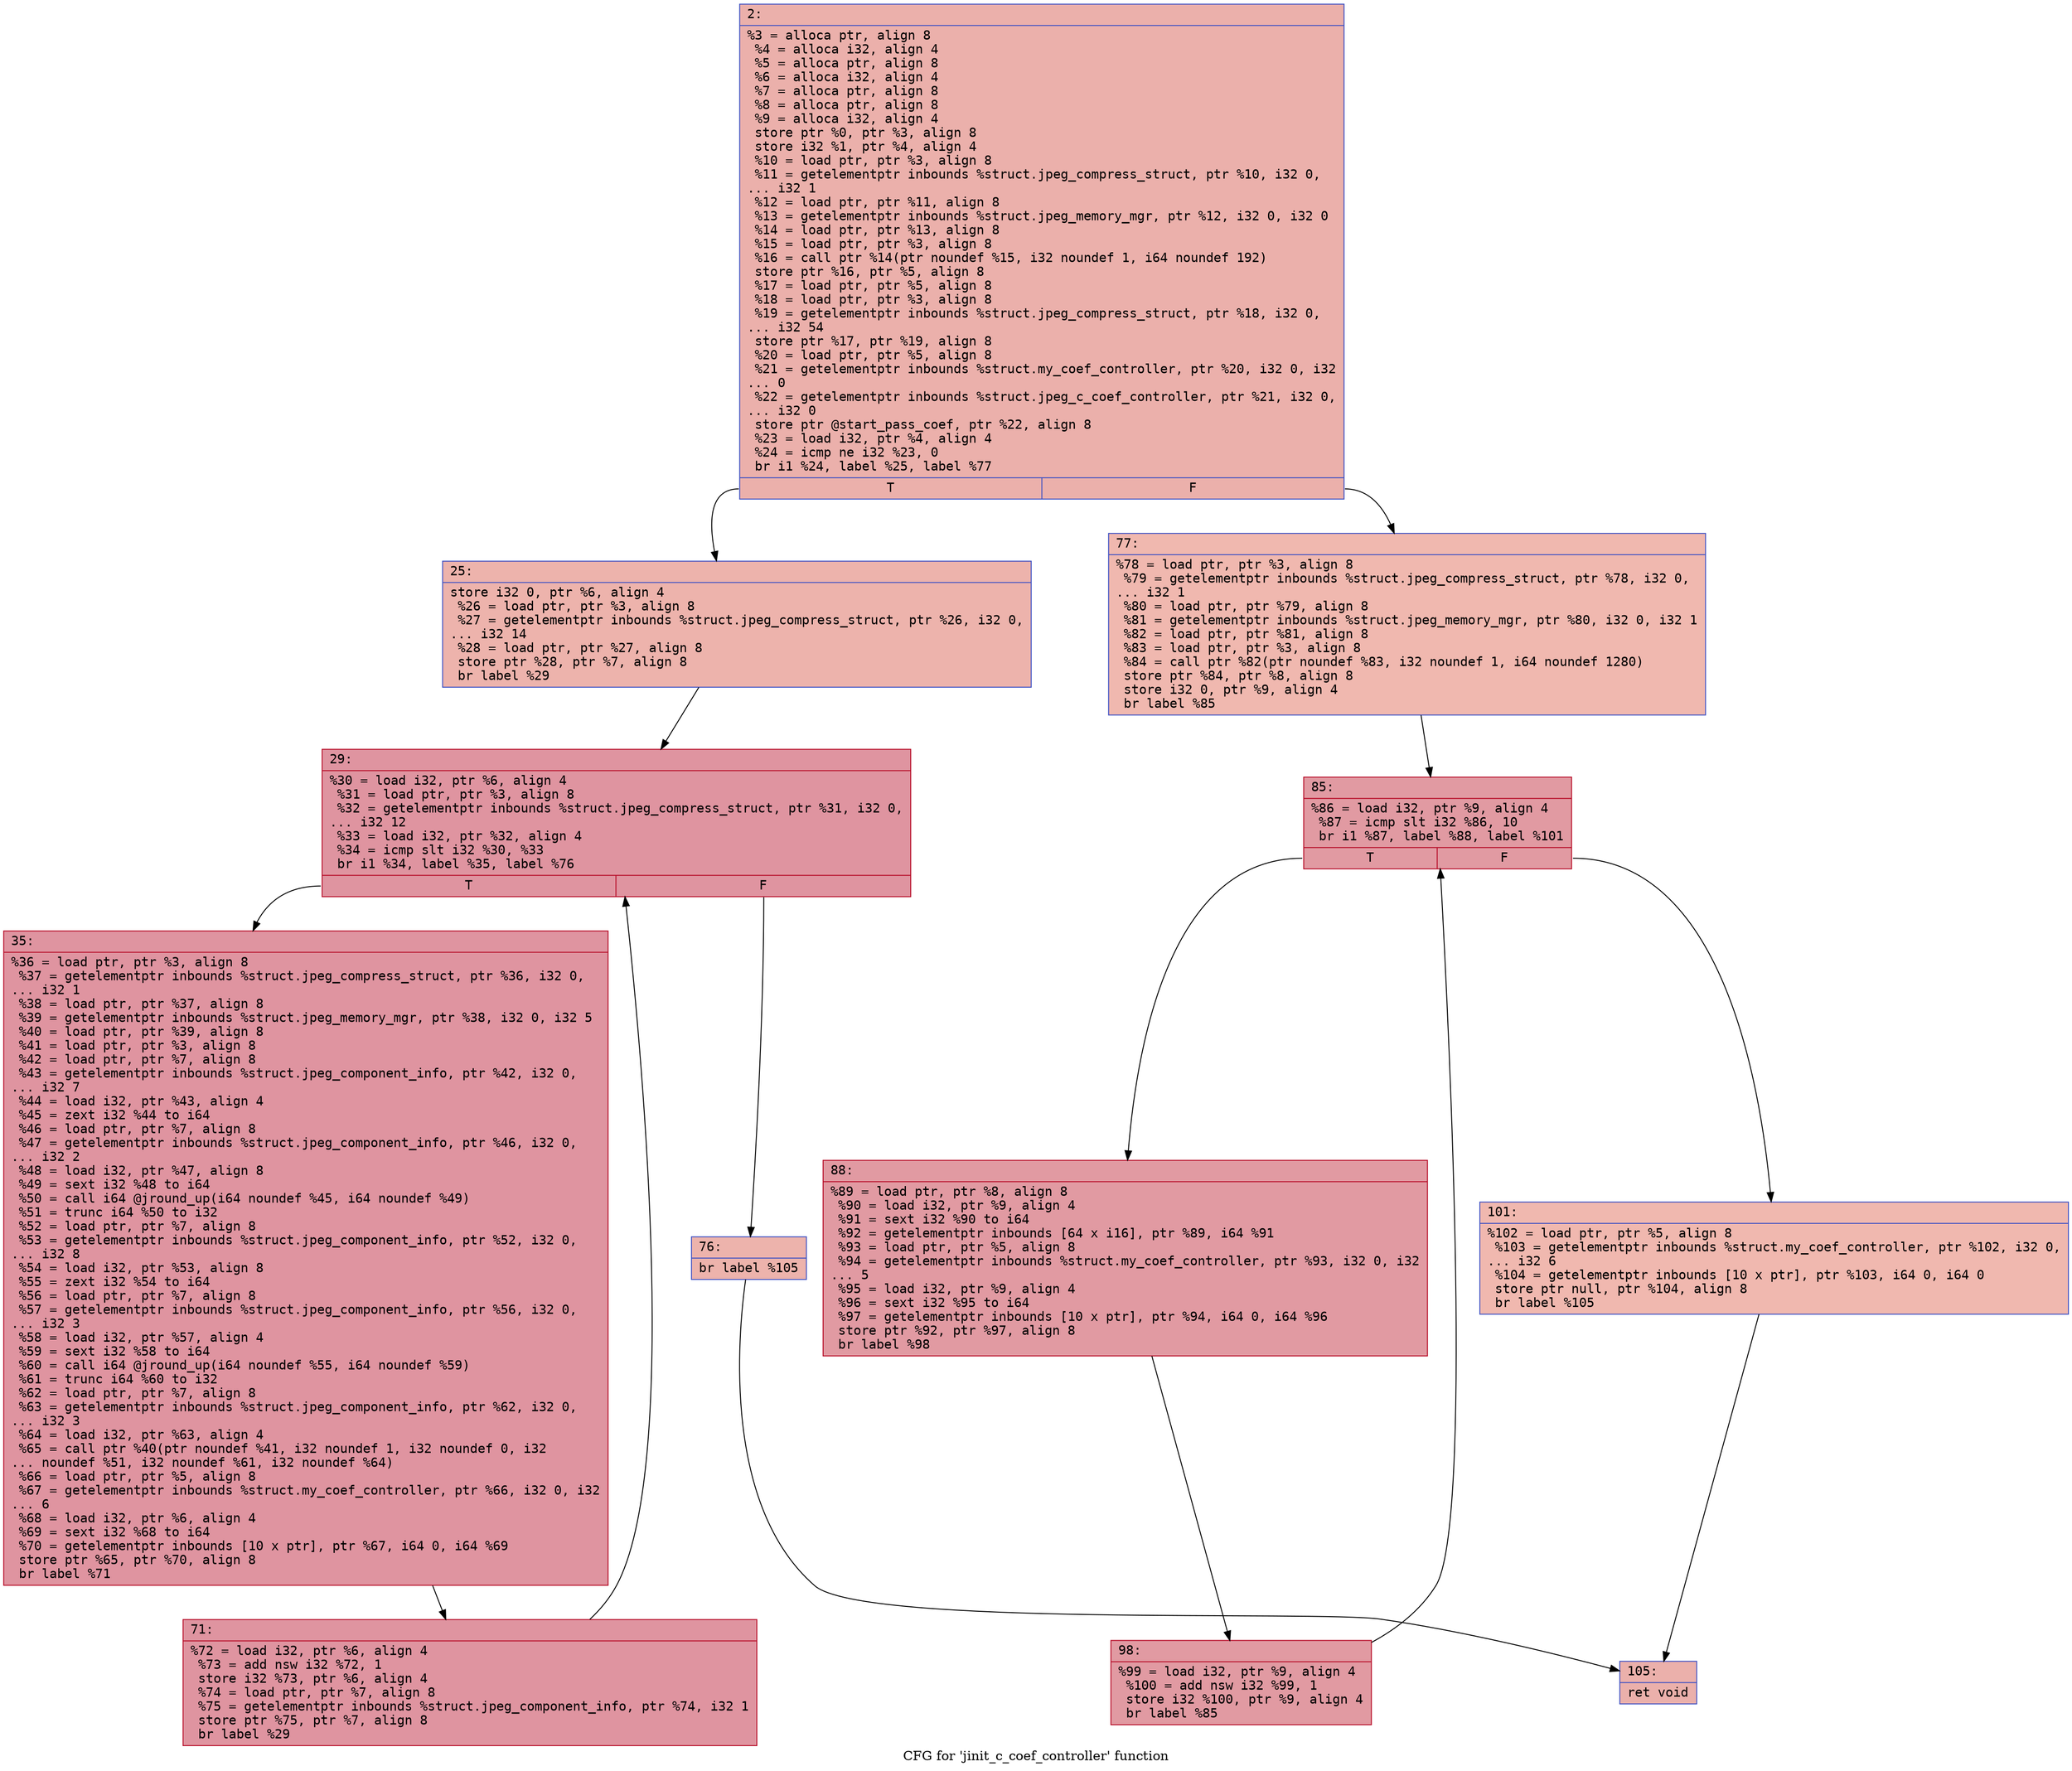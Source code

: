 digraph "CFG for 'jinit_c_coef_controller' function" {
	label="CFG for 'jinit_c_coef_controller' function";

	Node0x600001f120d0 [shape=record,color="#3d50c3ff", style=filled, fillcolor="#d24b4070" fontname="Courier",label="{2:\l|  %3 = alloca ptr, align 8\l  %4 = alloca i32, align 4\l  %5 = alloca ptr, align 8\l  %6 = alloca i32, align 4\l  %7 = alloca ptr, align 8\l  %8 = alloca ptr, align 8\l  %9 = alloca i32, align 4\l  store ptr %0, ptr %3, align 8\l  store i32 %1, ptr %4, align 4\l  %10 = load ptr, ptr %3, align 8\l  %11 = getelementptr inbounds %struct.jpeg_compress_struct, ptr %10, i32 0,\l... i32 1\l  %12 = load ptr, ptr %11, align 8\l  %13 = getelementptr inbounds %struct.jpeg_memory_mgr, ptr %12, i32 0, i32 0\l  %14 = load ptr, ptr %13, align 8\l  %15 = load ptr, ptr %3, align 8\l  %16 = call ptr %14(ptr noundef %15, i32 noundef 1, i64 noundef 192)\l  store ptr %16, ptr %5, align 8\l  %17 = load ptr, ptr %5, align 8\l  %18 = load ptr, ptr %3, align 8\l  %19 = getelementptr inbounds %struct.jpeg_compress_struct, ptr %18, i32 0,\l... i32 54\l  store ptr %17, ptr %19, align 8\l  %20 = load ptr, ptr %5, align 8\l  %21 = getelementptr inbounds %struct.my_coef_controller, ptr %20, i32 0, i32\l... 0\l  %22 = getelementptr inbounds %struct.jpeg_c_coef_controller, ptr %21, i32 0,\l... i32 0\l  store ptr @start_pass_coef, ptr %22, align 8\l  %23 = load i32, ptr %4, align 4\l  %24 = icmp ne i32 %23, 0\l  br i1 %24, label %25, label %77\l|{<s0>T|<s1>F}}"];
	Node0x600001f120d0:s0 -> Node0x600001f12120[tooltip="2 -> 25\nProbability 62.50%" ];
	Node0x600001f120d0:s1 -> Node0x600001f122b0[tooltip="2 -> 77\nProbability 37.50%" ];
	Node0x600001f12120 [shape=record,color="#3d50c3ff", style=filled, fillcolor="#d6524470" fontname="Courier",label="{25:\l|  store i32 0, ptr %6, align 4\l  %26 = load ptr, ptr %3, align 8\l  %27 = getelementptr inbounds %struct.jpeg_compress_struct, ptr %26, i32 0,\l... i32 14\l  %28 = load ptr, ptr %27, align 8\l  store ptr %28, ptr %7, align 8\l  br label %29\l}"];
	Node0x600001f12120 -> Node0x600001f12170[tooltip="25 -> 29\nProbability 100.00%" ];
	Node0x600001f12170 [shape=record,color="#b70d28ff", style=filled, fillcolor="#b70d2870" fontname="Courier",label="{29:\l|  %30 = load i32, ptr %6, align 4\l  %31 = load ptr, ptr %3, align 8\l  %32 = getelementptr inbounds %struct.jpeg_compress_struct, ptr %31, i32 0,\l... i32 12\l  %33 = load i32, ptr %32, align 4\l  %34 = icmp slt i32 %30, %33\l  br i1 %34, label %35, label %76\l|{<s0>T|<s1>F}}"];
	Node0x600001f12170:s0 -> Node0x600001f121c0[tooltip="29 -> 35\nProbability 96.88%" ];
	Node0x600001f12170:s1 -> Node0x600001f12260[tooltip="29 -> 76\nProbability 3.12%" ];
	Node0x600001f121c0 [shape=record,color="#b70d28ff", style=filled, fillcolor="#b70d2870" fontname="Courier",label="{35:\l|  %36 = load ptr, ptr %3, align 8\l  %37 = getelementptr inbounds %struct.jpeg_compress_struct, ptr %36, i32 0,\l... i32 1\l  %38 = load ptr, ptr %37, align 8\l  %39 = getelementptr inbounds %struct.jpeg_memory_mgr, ptr %38, i32 0, i32 5\l  %40 = load ptr, ptr %39, align 8\l  %41 = load ptr, ptr %3, align 8\l  %42 = load ptr, ptr %7, align 8\l  %43 = getelementptr inbounds %struct.jpeg_component_info, ptr %42, i32 0,\l... i32 7\l  %44 = load i32, ptr %43, align 4\l  %45 = zext i32 %44 to i64\l  %46 = load ptr, ptr %7, align 8\l  %47 = getelementptr inbounds %struct.jpeg_component_info, ptr %46, i32 0,\l... i32 2\l  %48 = load i32, ptr %47, align 8\l  %49 = sext i32 %48 to i64\l  %50 = call i64 @jround_up(i64 noundef %45, i64 noundef %49)\l  %51 = trunc i64 %50 to i32\l  %52 = load ptr, ptr %7, align 8\l  %53 = getelementptr inbounds %struct.jpeg_component_info, ptr %52, i32 0,\l... i32 8\l  %54 = load i32, ptr %53, align 8\l  %55 = zext i32 %54 to i64\l  %56 = load ptr, ptr %7, align 8\l  %57 = getelementptr inbounds %struct.jpeg_component_info, ptr %56, i32 0,\l... i32 3\l  %58 = load i32, ptr %57, align 4\l  %59 = sext i32 %58 to i64\l  %60 = call i64 @jround_up(i64 noundef %55, i64 noundef %59)\l  %61 = trunc i64 %60 to i32\l  %62 = load ptr, ptr %7, align 8\l  %63 = getelementptr inbounds %struct.jpeg_component_info, ptr %62, i32 0,\l... i32 3\l  %64 = load i32, ptr %63, align 4\l  %65 = call ptr %40(ptr noundef %41, i32 noundef 1, i32 noundef 0, i32\l... noundef %51, i32 noundef %61, i32 noundef %64)\l  %66 = load ptr, ptr %5, align 8\l  %67 = getelementptr inbounds %struct.my_coef_controller, ptr %66, i32 0, i32\l... 6\l  %68 = load i32, ptr %6, align 4\l  %69 = sext i32 %68 to i64\l  %70 = getelementptr inbounds [10 x ptr], ptr %67, i64 0, i64 %69\l  store ptr %65, ptr %70, align 8\l  br label %71\l}"];
	Node0x600001f121c0 -> Node0x600001f12210[tooltip="35 -> 71\nProbability 100.00%" ];
	Node0x600001f12210 [shape=record,color="#b70d28ff", style=filled, fillcolor="#b70d2870" fontname="Courier",label="{71:\l|  %72 = load i32, ptr %6, align 4\l  %73 = add nsw i32 %72, 1\l  store i32 %73, ptr %6, align 4\l  %74 = load ptr, ptr %7, align 8\l  %75 = getelementptr inbounds %struct.jpeg_component_info, ptr %74, i32 1\l  store ptr %75, ptr %7, align 8\l  br label %29\l}"];
	Node0x600001f12210 -> Node0x600001f12170[tooltip="71 -> 29\nProbability 100.00%" ];
	Node0x600001f12260 [shape=record,color="#3d50c3ff", style=filled, fillcolor="#d6524470" fontname="Courier",label="{76:\l|  br label %105\l}"];
	Node0x600001f12260 -> Node0x600001f12440[tooltip="76 -> 105\nProbability 100.00%" ];
	Node0x600001f122b0 [shape=record,color="#3d50c3ff", style=filled, fillcolor="#dc5d4a70" fontname="Courier",label="{77:\l|  %78 = load ptr, ptr %3, align 8\l  %79 = getelementptr inbounds %struct.jpeg_compress_struct, ptr %78, i32 0,\l... i32 1\l  %80 = load ptr, ptr %79, align 8\l  %81 = getelementptr inbounds %struct.jpeg_memory_mgr, ptr %80, i32 0, i32 1\l  %82 = load ptr, ptr %81, align 8\l  %83 = load ptr, ptr %3, align 8\l  %84 = call ptr %82(ptr noundef %83, i32 noundef 1, i64 noundef 1280)\l  store ptr %84, ptr %8, align 8\l  store i32 0, ptr %9, align 4\l  br label %85\l}"];
	Node0x600001f122b0 -> Node0x600001f12300[tooltip="77 -> 85\nProbability 100.00%" ];
	Node0x600001f12300 [shape=record,color="#b70d28ff", style=filled, fillcolor="#bb1b2c70" fontname="Courier",label="{85:\l|  %86 = load i32, ptr %9, align 4\l  %87 = icmp slt i32 %86, 10\l  br i1 %87, label %88, label %101\l|{<s0>T|<s1>F}}"];
	Node0x600001f12300:s0 -> Node0x600001f12350[tooltip="85 -> 88\nProbability 96.88%" ];
	Node0x600001f12300:s1 -> Node0x600001f123f0[tooltip="85 -> 101\nProbability 3.12%" ];
	Node0x600001f12350 [shape=record,color="#b70d28ff", style=filled, fillcolor="#bb1b2c70" fontname="Courier",label="{88:\l|  %89 = load ptr, ptr %8, align 8\l  %90 = load i32, ptr %9, align 4\l  %91 = sext i32 %90 to i64\l  %92 = getelementptr inbounds [64 x i16], ptr %89, i64 %91\l  %93 = load ptr, ptr %5, align 8\l  %94 = getelementptr inbounds %struct.my_coef_controller, ptr %93, i32 0, i32\l... 5\l  %95 = load i32, ptr %9, align 4\l  %96 = sext i32 %95 to i64\l  %97 = getelementptr inbounds [10 x ptr], ptr %94, i64 0, i64 %96\l  store ptr %92, ptr %97, align 8\l  br label %98\l}"];
	Node0x600001f12350 -> Node0x600001f123a0[tooltip="88 -> 98\nProbability 100.00%" ];
	Node0x600001f123a0 [shape=record,color="#b70d28ff", style=filled, fillcolor="#bb1b2c70" fontname="Courier",label="{98:\l|  %99 = load i32, ptr %9, align 4\l  %100 = add nsw i32 %99, 1\l  store i32 %100, ptr %9, align 4\l  br label %85\l}"];
	Node0x600001f123a0 -> Node0x600001f12300[tooltip="98 -> 85\nProbability 100.00%" ];
	Node0x600001f123f0 [shape=record,color="#3d50c3ff", style=filled, fillcolor="#dc5d4a70" fontname="Courier",label="{101:\l|  %102 = load ptr, ptr %5, align 8\l  %103 = getelementptr inbounds %struct.my_coef_controller, ptr %102, i32 0,\l... i32 6\l  %104 = getelementptr inbounds [10 x ptr], ptr %103, i64 0, i64 0\l  store ptr null, ptr %104, align 8\l  br label %105\l}"];
	Node0x600001f123f0 -> Node0x600001f12440[tooltip="101 -> 105\nProbability 100.00%" ];
	Node0x600001f12440 [shape=record,color="#3d50c3ff", style=filled, fillcolor="#d24b4070" fontname="Courier",label="{105:\l|  ret void\l}"];
}
